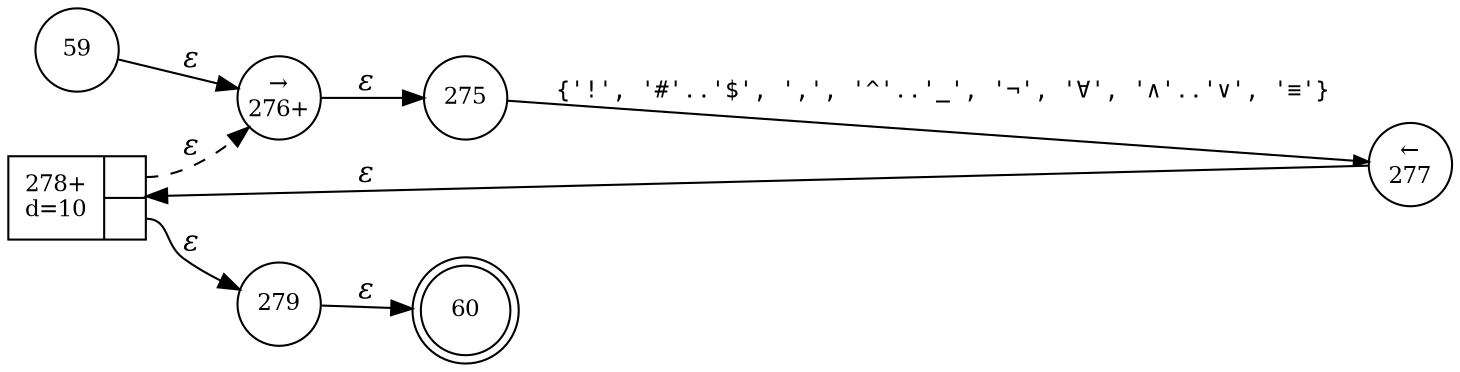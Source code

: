 digraph ATN {
rankdir=LR;
s60[fontsize=11, label="60", shape=doublecircle, fixedsize=true, width=.6];
s275[fontsize=11,label="275", shape=circle, fixedsize=true, width=.55, peripheries=1];
s276[fontsize=11,label="&rarr;\n276+", shape=circle, fixedsize=true, width=.55, peripheries=1];
s277[fontsize=11,label="&larr;\n277", shape=circle, fixedsize=true, width=.55, peripheries=1];
s278[fontsize=11,label="{278+\nd=10|{<p0>|<p1>}}", shape=record, fixedsize=false, peripheries=1];
s279[fontsize=11,label="279", shape=circle, fixedsize=true, width=.55, peripheries=1];
s59[fontsize=11,label="59", shape=circle, fixedsize=true, width=.55, peripheries=1];
s59 -> s276 [fontname="Times-Italic", label="&epsilon;"];
s276 -> s275 [fontname="Times-Italic", label="&epsilon;"];
s275 -> s277 [fontsize=11, fontname="Courier", arrowsize=.7, label = "{'!', '#'..'$', ',', '^'..'_', '¬', '∀', '∧'..'∨', '≡'}", arrowhead = normal];
s277 -> s278 [fontname="Times-Italic", label="&epsilon;"];
s278:p0 -> s276 [fontname="Times-Italic", label="&epsilon;", style="dashed"];
s278:p1 -> s279 [fontname="Times-Italic", label="&epsilon;"];
s279 -> s60 [fontname="Times-Italic", label="&epsilon;"];
}
